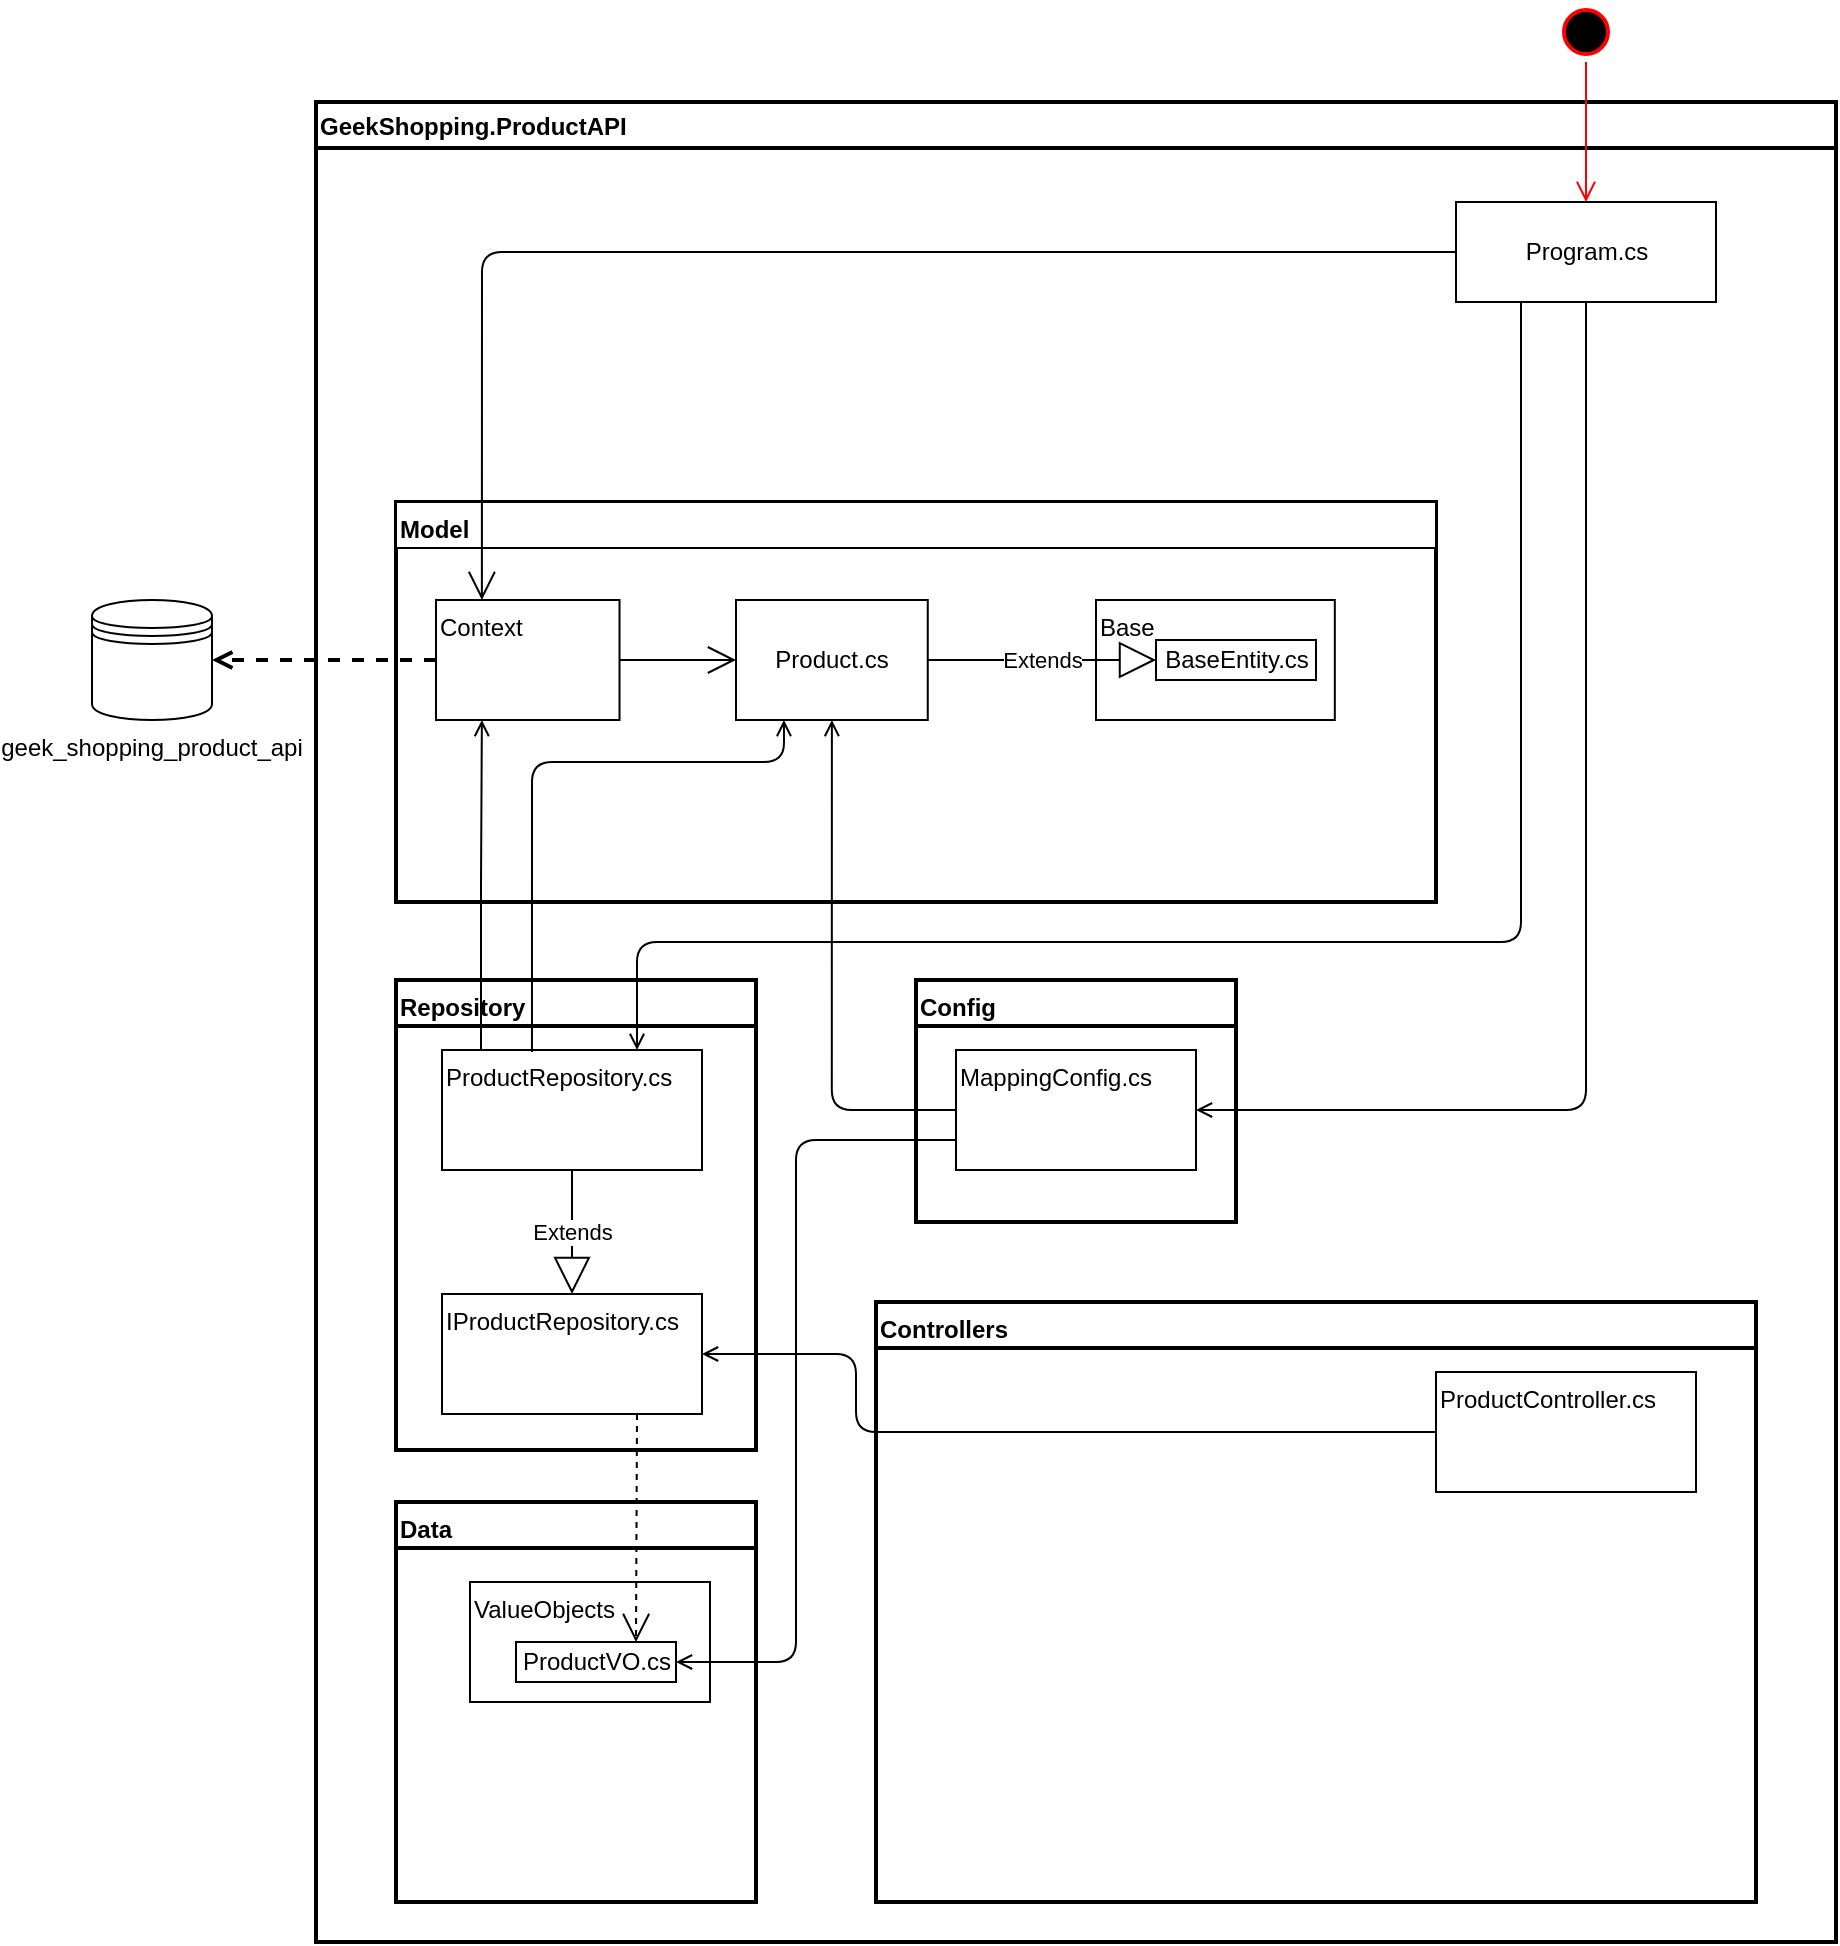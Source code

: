 <mxfile version="20.7.4" type="device"><diagram id="Q7eDwKUrqFkC09zfdPrW" name="Página-1"><mxGraphModel dx="1781" dy="1758" grid="1" gridSize="10" guides="1" tooltips="1" connect="1" arrows="1" fold="1" page="1" pageScale="1" pageWidth="827" pageHeight="1169" math="0" shadow="0"><root><mxCell id="0"/><mxCell id="1" parent="0"/><mxCell id="RqjizdZg-ZEKjEqtQflW-11" value="" style="group;align=left;verticalAlign=top;strokeColor=default;strokeWidth=2;" vertex="1" connectable="0" parent="1"><mxGeometry x="80" y="240" width="520" height="200" as="geometry"/></mxCell><mxCell id="RqjizdZg-ZEKjEqtQflW-7" value="Model" style="swimlane;align=left;verticalAlign=top;horizontal=1;" vertex="1" parent="RqjizdZg-ZEKjEqtQflW-11"><mxGeometry width="520" height="200" as="geometry"/></mxCell><mxCell id="RqjizdZg-ZEKjEqtQflW-10" value="Context" style="rounded=0;whiteSpace=wrap;html=1;container=0;align=left;verticalAlign=top;" vertex="1" parent="RqjizdZg-ZEKjEqtQflW-7"><mxGeometry x="19.996" y="49" width="91.765" height="60" as="geometry"/></mxCell><mxCell id="RqjizdZg-ZEKjEqtQflW-9" value="Base" style="rounded=0;whiteSpace=wrap;html=1;align=left;verticalAlign=top;" vertex="1" parent="RqjizdZg-ZEKjEqtQflW-7"><mxGeometry x="350" y="49" width="119.41" height="60" as="geometry"/></mxCell><mxCell id="RqjizdZg-ZEKjEqtQflW-16" value="BaseEntity.cs" style="html=1;" vertex="1" parent="RqjizdZg-ZEKjEqtQflW-7"><mxGeometry x="380" y="69" width="80" height="20" as="geometry"/></mxCell><mxCell id="RqjizdZg-ZEKjEqtQflW-14" value="Product.cs" style="rounded=0;whiteSpace=wrap;html=1;" vertex="1" parent="RqjizdZg-ZEKjEqtQflW-7"><mxGeometry x="170" y="49" width="95.88" height="60" as="geometry"/></mxCell><mxCell id="RqjizdZg-ZEKjEqtQflW-15" value="Extends" style="endArrow=block;endSize=16;endFill=0;html=1;rounded=0;exitX=1;exitY=0.5;exitDx=0;exitDy=0;entryX=0;entryY=0.5;entryDx=0;entryDy=0;" edge="1" parent="RqjizdZg-ZEKjEqtQflW-7" source="RqjizdZg-ZEKjEqtQflW-14" target="RqjizdZg-ZEKjEqtQflW-16"><mxGeometry width="160" relative="1" as="geometry"><mxPoint x="160.588" y="70" as="sourcePoint"/><mxPoint x="130" y="70" as="targetPoint"/></mxGeometry></mxCell><mxCell id="RqjizdZg-ZEKjEqtQflW-17" value="" style="endArrow=open;endFill=1;endSize=12;html=1;rounded=0;" edge="1" parent="RqjizdZg-ZEKjEqtQflW-7" source="RqjizdZg-ZEKjEqtQflW-10" target="RqjizdZg-ZEKjEqtQflW-14"><mxGeometry width="160" relative="1" as="geometry"><mxPoint x="130" y="70" as="sourcePoint"/><mxPoint x="252.353" y="70" as="targetPoint"/></mxGeometry></mxCell><mxCell id="RqjizdZg-ZEKjEqtQflW-1" value="GeekShopping.ProductAPI" style="swimlane;align=left;strokeWidth=2;" vertex="1" parent="1"><mxGeometry x="40" y="40" width="760" height="920" as="geometry"/></mxCell><mxCell id="RqjizdZg-ZEKjEqtQflW-36" value="Config" style="swimlane;whiteSpace=wrap;html=1;align=left;verticalAlign=top;strokeWidth=2;" vertex="1" parent="RqjizdZg-ZEKjEqtQflW-1"><mxGeometry x="300" y="439" width="160" height="121" as="geometry"/></mxCell><mxCell id="RqjizdZg-ZEKjEqtQflW-37" value="MappingConfig.cs" style="rounded=0;whiteSpace=wrap;html=1;container=0;align=left;verticalAlign=top;" vertex="1" parent="RqjizdZg-ZEKjEqtQflW-36"><mxGeometry x="20" y="35" width="120" height="60" as="geometry"/></mxCell><mxCell id="RqjizdZg-ZEKjEqtQflW-2" value="Program.cs" style="html=1;" vertex="1" parent="RqjizdZg-ZEKjEqtQflW-1"><mxGeometry x="570" y="50" width="130" height="50" as="geometry"/></mxCell><mxCell id="RqjizdZg-ZEKjEqtQflW-21" value="Repository" style="swimlane;whiteSpace=wrap;html=1;align=left;verticalAlign=top;strokeWidth=2;" vertex="1" parent="RqjizdZg-ZEKjEqtQflW-1"><mxGeometry x="40" y="439" width="180" height="235" as="geometry"/></mxCell><mxCell id="RqjizdZg-ZEKjEqtQflW-34" value="IProductRepository.cs" style="rounded=0;whiteSpace=wrap;html=1;container=0;align=left;verticalAlign=top;" vertex="1" parent="RqjizdZg-ZEKjEqtQflW-21"><mxGeometry x="23" y="157" width="130" height="60" as="geometry"/></mxCell><mxCell id="RqjizdZg-ZEKjEqtQflW-44" value="ProductRepository.cs" style="rounded=0;whiteSpace=wrap;html=1;container=0;align=left;verticalAlign=top;" vertex="1" parent="RqjizdZg-ZEKjEqtQflW-21"><mxGeometry x="23" y="35" width="130" height="60" as="geometry"/></mxCell><mxCell id="RqjizdZg-ZEKjEqtQflW-46" value="Extends" style="endArrow=block;endSize=16;endFill=0;html=1;rounded=0;exitX=0.5;exitY=1;exitDx=0;exitDy=0;entryX=0.5;entryY=0;entryDx=0;entryDy=0;" edge="1" parent="RqjizdZg-ZEKjEqtQflW-21" source="RqjizdZg-ZEKjEqtQflW-44" target="RqjizdZg-ZEKjEqtQflW-34"><mxGeometry width="160" relative="1" as="geometry"><mxPoint x="234.114" y="69.55" as="sourcePoint"/><mxPoint x="170" y="75" as="targetPoint"/></mxGeometry></mxCell><mxCell id="RqjizdZg-ZEKjEqtQflW-41" style="edgeStyle=orthogonalEdgeStyle;rounded=1;orthogonalLoop=1;jettySize=auto;html=1;exitX=0.5;exitY=1;exitDx=0;exitDy=0;entryX=1;entryY=0.5;entryDx=0;entryDy=0;endArrow=open;endFill=0;" edge="1" parent="RqjizdZg-ZEKjEqtQflW-1" source="RqjizdZg-ZEKjEqtQflW-2" target="RqjizdZg-ZEKjEqtQflW-37"><mxGeometry relative="1" as="geometry"/></mxCell><mxCell id="RqjizdZg-ZEKjEqtQflW-23" value="Data" style="swimlane;whiteSpace=wrap;html=1;align=left;verticalAlign=top;strokeWidth=2;" vertex="1" parent="RqjizdZg-ZEKjEqtQflW-1"><mxGeometry x="40" y="700" width="180" height="200" as="geometry"/></mxCell><mxCell id="RqjizdZg-ZEKjEqtQflW-45" value="" style="group" vertex="1" connectable="0" parent="RqjizdZg-ZEKjEqtQflW-23"><mxGeometry x="37" y="40" width="120" height="60" as="geometry"/></mxCell><mxCell id="RqjizdZg-ZEKjEqtQflW-32" value="ValueObjects" style="rounded=0;whiteSpace=wrap;html=1;container=0;align=left;verticalAlign=top;" vertex="1" parent="RqjizdZg-ZEKjEqtQflW-45"><mxGeometry width="120" height="60" as="geometry"/></mxCell><mxCell id="RqjizdZg-ZEKjEqtQflW-33" value="ProductVO.cs" style="html=1;" vertex="1" parent="RqjizdZg-ZEKjEqtQflW-45"><mxGeometry x="23" y="30" width="80" height="20" as="geometry"/></mxCell><mxCell id="RqjizdZg-ZEKjEqtQflW-40" style="edgeStyle=orthogonalEdgeStyle;rounded=1;orthogonalLoop=1;jettySize=auto;html=1;exitX=0;exitY=0.75;exitDx=0;exitDy=0;entryX=1;entryY=0.5;entryDx=0;entryDy=0;endArrow=open;endFill=0;" edge="1" parent="RqjizdZg-ZEKjEqtQflW-1" source="RqjizdZg-ZEKjEqtQflW-37" target="RqjizdZg-ZEKjEqtQflW-33"><mxGeometry relative="1" as="geometry"><Array as="points"><mxPoint x="240" y="519"/><mxPoint x="240" y="780"/></Array></mxGeometry></mxCell><mxCell id="RqjizdZg-ZEKjEqtQflW-35" value="" style="endArrow=open;endFill=1;endSize=12;html=1;rounded=1;dashed=1;entryX=0.75;entryY=0;entryDx=0;entryDy=0;exitX=0.75;exitY=1;exitDx=0;exitDy=0;" edge="1" parent="RqjizdZg-ZEKjEqtQflW-1" source="RqjizdZg-ZEKjEqtQflW-34" target="RqjizdZg-ZEKjEqtQflW-33"><mxGeometry width="160" relative="1" as="geometry"><mxPoint x="90" y="770" as="sourcePoint"/><mxPoint x="591" y="770" as="targetPoint"/></mxGeometry></mxCell><mxCell id="RqjizdZg-ZEKjEqtQflW-53" style="edgeStyle=orthogonalEdgeStyle;orthogonalLoop=1;jettySize=auto;html=1;exitX=0.25;exitY=1;exitDx=0;exitDy=0;strokeWidth=1;startArrow=none;startFill=0;endArrow=open;endFill=0;entryX=0.75;entryY=0;entryDx=0;entryDy=0;strokeColor=default;rounded=1;" edge="1" parent="RqjizdZg-ZEKjEqtQflW-1" source="RqjizdZg-ZEKjEqtQflW-2" target="RqjizdZg-ZEKjEqtQflW-44"><mxGeometry relative="1" as="geometry"><mxPoint x="350" y="632" as="targetPoint"/><Array as="points"><mxPoint x="603" y="420"/><mxPoint x="161" y="420"/></Array></mxGeometry></mxCell><mxCell id="RqjizdZg-ZEKjEqtQflW-56" value="Controllers" style="swimlane;whiteSpace=wrap;html=1;align=left;verticalAlign=top;strokeWidth=2;" vertex="1" parent="RqjizdZg-ZEKjEqtQflW-1"><mxGeometry x="280" y="600" width="440" height="300" as="geometry"/></mxCell><mxCell id="RqjizdZg-ZEKjEqtQflW-58" value="ProductController.cs" style="rounded=0;whiteSpace=wrap;html=1;container=0;align=left;verticalAlign=top;" vertex="1" parent="RqjizdZg-ZEKjEqtQflW-56"><mxGeometry x="280" y="35" width="130" height="60" as="geometry"/></mxCell><mxCell id="RqjizdZg-ZEKjEqtQflW-60" style="edgeStyle=orthogonalEdgeStyle;rounded=1;sketch=0;jumpStyle=none;orthogonalLoop=1;jettySize=auto;html=1;exitX=0;exitY=0.5;exitDx=0;exitDy=0;entryX=1;entryY=0.5;entryDx=0;entryDy=0;shadow=0;strokeColor=default;strokeWidth=1;startArrow=none;startFill=0;endArrow=open;endFill=0;" edge="1" parent="RqjizdZg-ZEKjEqtQflW-1" source="RqjizdZg-ZEKjEqtQflW-58" target="RqjizdZg-ZEKjEqtQflW-34"><mxGeometry relative="1" as="geometry"><Array as="points"><mxPoint x="270" y="665"/><mxPoint x="270" y="626"/></Array></mxGeometry></mxCell><mxCell id="RqjizdZg-ZEKjEqtQflW-18" value="" style="endArrow=open;endFill=1;endSize=12;html=1;exitX=0;exitY=0.5;exitDx=0;exitDy=0;entryX=0.25;entryY=0;entryDx=0;entryDy=0;shadow=0;jumpStyle=none;rounded=1;" edge="1" parent="1" source="RqjizdZg-ZEKjEqtQflW-2" target="RqjizdZg-ZEKjEqtQflW-10"><mxGeometry width="160" relative="1" as="geometry"><mxPoint x="640" y="119" as="sourcePoint"/><mxPoint x="180" y="190" as="targetPoint"/><Array as="points"><mxPoint x="123" y="115"/></Array></mxGeometry></mxCell><mxCell id="RqjizdZg-ZEKjEqtQflW-20" value="" style="endArrow=open;endFill=1;html=1;rounded=0;entryX=1;entryY=0.5;entryDx=0;entryDy=0;dashed=1;strokeWidth=2;exitX=0;exitY=0.5;exitDx=0;exitDy=0;" edge="1" parent="1" source="RqjizdZg-ZEKjEqtQflW-10" target="RqjizdZg-ZEKjEqtQflW-19"><mxGeometry width="160" relative="1" as="geometry"><mxPoint x="120" y="320" as="sourcePoint"/><mxPoint x="740" y="400" as="targetPoint"/></mxGeometry></mxCell><mxCell id="RqjizdZg-ZEKjEqtQflW-19" value="geek_shopping_product_api" style="shape=datastore;html=1;verticalAlign=top;horizontal=1;whiteSpace=wrap;labelPosition=center;verticalLabelPosition=bottom;align=center;" vertex="1" parent="1"><mxGeometry x="-72" y="289" width="60" height="60" as="geometry"/></mxCell><mxCell id="RqjizdZg-ZEKjEqtQflW-43" style="edgeStyle=orthogonalEdgeStyle;rounded=1;orthogonalLoop=1;jettySize=auto;html=1;strokeWidth=1;endArrow=none;endFill=0;startArrow=open;startFill=0;exitX=0.5;exitY=1;exitDx=0;exitDy=0;entryX=0;entryY=0.5;entryDx=0;entryDy=0;" edge="1" parent="1" source="RqjizdZg-ZEKjEqtQflW-14" target="RqjizdZg-ZEKjEqtQflW-37"><mxGeometry relative="1" as="geometry"><mxPoint x="350" y="390" as="sourcePoint"/><mxPoint x="510" y="670" as="targetPoint"/></mxGeometry></mxCell><mxCell id="RqjizdZg-ZEKjEqtQflW-49" style="edgeStyle=orthogonalEdgeStyle;rounded=0;orthogonalLoop=1;jettySize=auto;html=1;strokeWidth=1;startArrow=none;startFill=0;endArrow=open;endFill=0;exitX=0.15;exitY=0;exitDx=0;exitDy=0;entryX=0.25;entryY=1;entryDx=0;entryDy=0;exitPerimeter=0;" edge="1" parent="1" source="RqjizdZg-ZEKjEqtQflW-44" target="RqjizdZg-ZEKjEqtQflW-10"><mxGeometry relative="1" as="geometry"><mxPoint x="385" y="510" as="sourcePoint"/><mxPoint x="158" y="380" as="targetPoint"/></mxGeometry></mxCell><mxCell id="RqjizdZg-ZEKjEqtQflW-52" style="edgeStyle=orthogonalEdgeStyle;orthogonalLoop=1;jettySize=auto;html=1;entryX=0.25;entryY=1;entryDx=0;entryDy=0;strokeWidth=1;startArrow=none;startFill=0;endArrow=open;endFill=0;exitX=0.346;exitY=0.017;exitDx=0;exitDy=0;exitPerimeter=0;rounded=1;" edge="1" parent="1" source="RqjizdZg-ZEKjEqtQflW-44" target="RqjizdZg-ZEKjEqtQflW-14"><mxGeometry relative="1" as="geometry"><mxPoint x="220" y="470" as="sourcePoint"/><Array as="points"><mxPoint x="148" y="370"/><mxPoint x="274" y="370"/></Array></mxGeometry></mxCell><mxCell id="RqjizdZg-ZEKjEqtQflW-54" value="" style="ellipse;html=1;shape=startState;fillColor=#000000;strokeColor=#ff0000;strokeWidth=2;" vertex="1" parent="1"><mxGeometry x="660" y="-10" width="30" height="30" as="geometry"/></mxCell><mxCell id="RqjizdZg-ZEKjEqtQflW-55" value="" style="edgeStyle=orthogonalEdgeStyle;html=1;verticalAlign=bottom;endArrow=open;endSize=8;strokeColor=#ff0000;rounded=1;shadow=0;sketch=0;strokeWidth=1;jumpStyle=none;entryX=0.5;entryY=0;entryDx=0;entryDy=0;" edge="1" source="RqjizdZg-ZEKjEqtQflW-54" parent="1" target="RqjizdZg-ZEKjEqtQflW-2"><mxGeometry relative="1" as="geometry"><mxPoint x="675" y="80" as="targetPoint"/></mxGeometry></mxCell></root></mxGraphModel></diagram></mxfile>